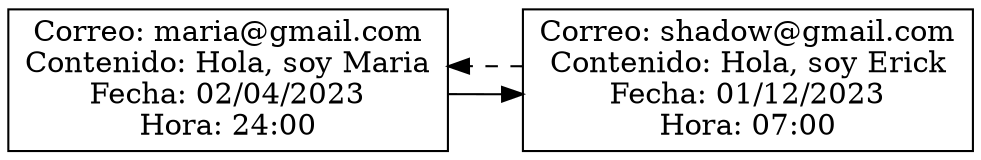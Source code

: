 digraph G {
node [shape=record];
rankdir=LR;
node0 [label="{Correo: maria@gmail.com\nContenido: Hola, soy Maria\nFecha: 02/04/2023\nHora: 24:00}"];
node1 [label="{Correo: shadow@gmail.com\nContenido: Hola, soy Erick\nFecha: 01/12/2023\nHora: 07:00}"];
node0 -> node1;
node1 -> node0 [style=dashed];
}
